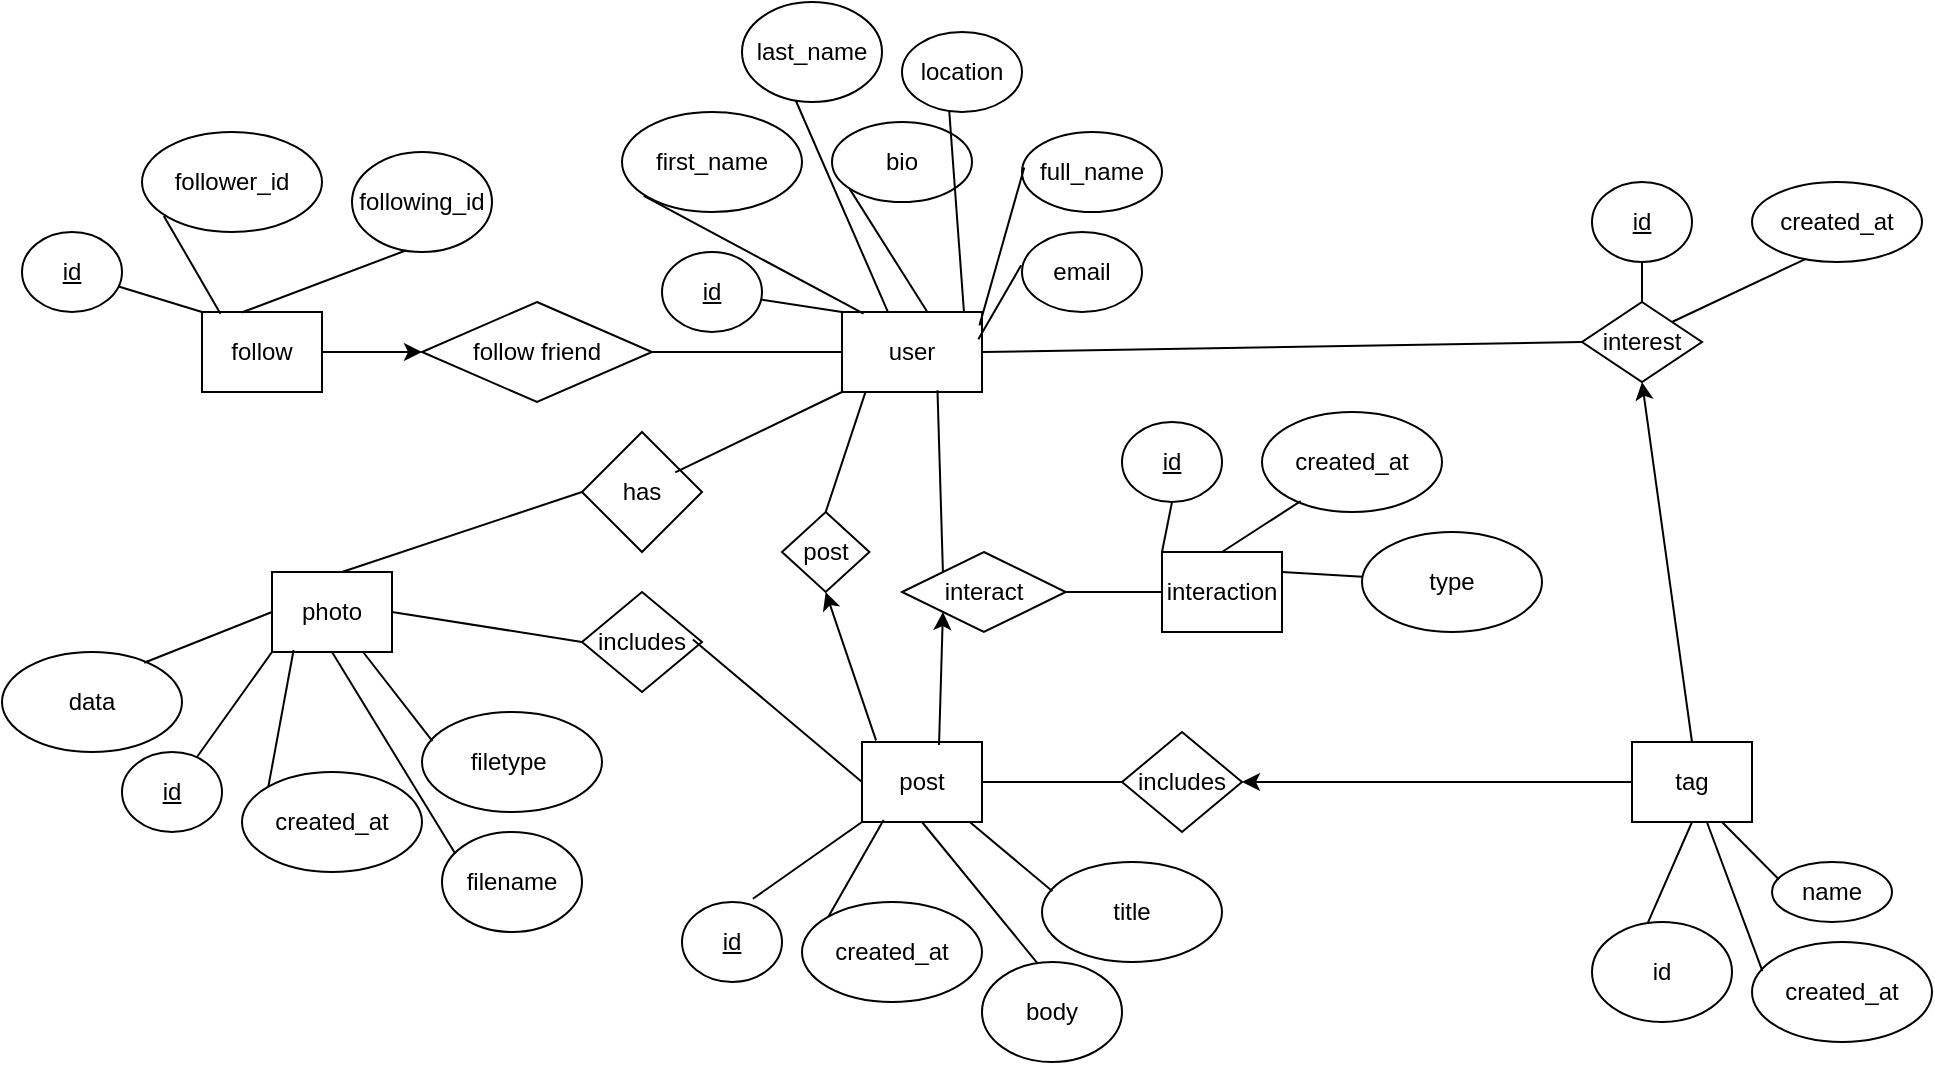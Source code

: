 <mxfile version="21.6.2" type="github">
  <diagram name="Page-1" id="vrYAkwpqKZp1YYp9rwgU">
    <mxGraphModel dx="1593" dy="920" grid="1" gridSize="10" guides="1" tooltips="1" connect="1" arrows="1" fold="1" page="1" pageScale="1" pageWidth="3300" pageHeight="4681" math="0" shadow="0">
      <root>
        <mxCell id="0" />
        <mxCell id="1" parent="0" />
        <mxCell id="j9QqmBhUmNpHWoaHyuWv-2" value="user" style="rounded=0;whiteSpace=wrap;html=1;" vertex="1" parent="1">
          <mxGeometry x="640" y="340" width="70" height="40" as="geometry" />
        </mxCell>
        <mxCell id="j9QqmBhUmNpHWoaHyuWv-3" value="first_name" style="ellipse;whiteSpace=wrap;html=1;" vertex="1" parent="1">
          <mxGeometry x="530" y="240" width="90" height="50" as="geometry" />
        </mxCell>
        <mxCell id="j9QqmBhUmNpHWoaHyuWv-4" value="last_name" style="ellipse;whiteSpace=wrap;html=1;" vertex="1" parent="1">
          <mxGeometry x="590" y="185" width="70" height="50" as="geometry" />
        </mxCell>
        <mxCell id="j9QqmBhUmNpHWoaHyuWv-5" value="full_name" style="ellipse;whiteSpace=wrap;html=1;" vertex="1" parent="1">
          <mxGeometry x="730" y="250" width="70" height="40" as="geometry" />
        </mxCell>
        <mxCell id="j9QqmBhUmNpHWoaHyuWv-6" value="email" style="ellipse;whiteSpace=wrap;html=1;" vertex="1" parent="1">
          <mxGeometry x="730" y="300" width="60" height="40" as="geometry" />
        </mxCell>
        <mxCell id="j9QqmBhUmNpHWoaHyuWv-7" value="bio" style="ellipse;whiteSpace=wrap;html=1;" vertex="1" parent="1">
          <mxGeometry x="635" y="245" width="70" height="40" as="geometry" />
        </mxCell>
        <mxCell id="j9QqmBhUmNpHWoaHyuWv-8" value="&lt;u&gt;id&lt;/u&gt;" style="ellipse;whiteSpace=wrap;html=1;" vertex="1" parent="1">
          <mxGeometry x="550" y="310" width="50" height="40" as="geometry" />
        </mxCell>
        <mxCell id="j9QqmBhUmNpHWoaHyuWv-9" value="" style="endArrow=none;html=1;rounded=0;exitX=0;exitY=0;exitDx=0;exitDy=0;" edge="1" parent="1" source="j9QqmBhUmNpHWoaHyuWv-2" target="j9QqmBhUmNpHWoaHyuWv-8">
          <mxGeometry width="50" height="50" relative="1" as="geometry">
            <mxPoint x="910" y="350" as="sourcePoint" />
            <mxPoint x="960" y="300" as="targetPoint" />
          </mxGeometry>
        </mxCell>
        <mxCell id="j9QqmBhUmNpHWoaHyuWv-10" value="" style="endArrow=none;html=1;rounded=0;exitX=0.154;exitY=0.021;exitDx=0;exitDy=0;exitPerimeter=0;entryX=0.121;entryY=0.839;entryDx=0;entryDy=0;entryPerimeter=0;" edge="1" parent="1" source="j9QqmBhUmNpHWoaHyuWv-2" target="j9QqmBhUmNpHWoaHyuWv-3">
          <mxGeometry width="50" height="50" relative="1" as="geometry">
            <mxPoint x="650" y="350" as="sourcePoint" />
            <mxPoint x="607" y="330" as="targetPoint" />
          </mxGeometry>
        </mxCell>
        <mxCell id="j9QqmBhUmNpHWoaHyuWv-11" value="" style="endArrow=none;html=1;rounded=0;exitX=0.33;exitY=0.007;exitDx=0;exitDy=0;exitPerimeter=0;entryX=0.384;entryY=0.985;entryDx=0;entryDy=0;entryPerimeter=0;" edge="1" parent="1" source="j9QqmBhUmNpHWoaHyuWv-2" target="j9QqmBhUmNpHWoaHyuWv-4">
          <mxGeometry width="50" height="50" relative="1" as="geometry">
            <mxPoint x="659" y="351" as="sourcePoint" />
            <mxPoint x="591" y="292" as="targetPoint" />
          </mxGeometry>
        </mxCell>
        <mxCell id="j9QqmBhUmNpHWoaHyuWv-12" value="" style="endArrow=none;html=1;rounded=0;exitX=0.612;exitY=0.007;exitDx=0;exitDy=0;exitPerimeter=0;entryX=0.127;entryY=0.839;entryDx=0;entryDy=0;entryPerimeter=0;" edge="1" parent="1" source="j9QqmBhUmNpHWoaHyuWv-2" target="j9QqmBhUmNpHWoaHyuWv-7">
          <mxGeometry width="50" height="50" relative="1" as="geometry">
            <mxPoint x="670" y="350" as="sourcePoint" />
            <mxPoint x="694" y="284" as="targetPoint" />
          </mxGeometry>
        </mxCell>
        <mxCell id="j9QqmBhUmNpHWoaHyuWv-13" value="" style="endArrow=none;html=1;rounded=0;exitX=0.982;exitY=0.167;exitDx=0;exitDy=0;exitPerimeter=0;entryX=0.016;entryY=0.444;entryDx=0;entryDy=0;entryPerimeter=0;" edge="1" parent="1" source="j9QqmBhUmNpHWoaHyuWv-2" target="j9QqmBhUmNpHWoaHyuWv-5">
          <mxGeometry width="50" height="50" relative="1" as="geometry">
            <mxPoint x="687" y="350" as="sourcePoint" />
            <mxPoint x="771" y="292" as="targetPoint" />
          </mxGeometry>
        </mxCell>
        <mxCell id="j9QqmBhUmNpHWoaHyuWv-14" value="" style="endArrow=none;html=1;rounded=0;exitX=0.974;exitY=0.34;exitDx=0;exitDy=0;exitPerimeter=0;entryX=-0.007;entryY=0.415;entryDx=0;entryDy=0;entryPerimeter=0;" edge="1" parent="1" source="j9QqmBhUmNpHWoaHyuWv-2" target="j9QqmBhUmNpHWoaHyuWv-6">
          <mxGeometry width="50" height="50" relative="1" as="geometry">
            <mxPoint x="709" y="357" as="sourcePoint" />
            <mxPoint x="791" y="292" as="targetPoint" />
          </mxGeometry>
        </mxCell>
        <mxCell id="j9QqmBhUmNpHWoaHyuWv-15" value="photo" style="rounded=0;whiteSpace=wrap;html=1;" vertex="1" parent="1">
          <mxGeometry x="355" y="470" width="60" height="40" as="geometry" />
        </mxCell>
        <mxCell id="j9QqmBhUmNpHWoaHyuWv-16" value="created_at" style="ellipse;whiteSpace=wrap;html=1;" vertex="1" parent="1">
          <mxGeometry x="340" y="570" width="90" height="50" as="geometry" />
        </mxCell>
        <mxCell id="j9QqmBhUmNpHWoaHyuWv-17" value="filename" style="ellipse;whiteSpace=wrap;html=1;" vertex="1" parent="1">
          <mxGeometry x="440" y="600" width="70" height="50" as="geometry" />
        </mxCell>
        <mxCell id="j9QqmBhUmNpHWoaHyuWv-18" value="data" style="ellipse;whiteSpace=wrap;html=1;" vertex="1" parent="1">
          <mxGeometry x="220" y="510" width="90" height="50" as="geometry" />
        </mxCell>
        <mxCell id="j9QqmBhUmNpHWoaHyuWv-20" value="filetype&amp;nbsp;" style="ellipse;whiteSpace=wrap;html=1;" vertex="1" parent="1">
          <mxGeometry x="430" y="540" width="90" height="50" as="geometry" />
        </mxCell>
        <mxCell id="j9QqmBhUmNpHWoaHyuWv-21" value="&lt;u&gt;id&lt;/u&gt;" style="ellipse;whiteSpace=wrap;html=1;" vertex="1" parent="1">
          <mxGeometry x="280" y="560" width="50" height="40" as="geometry" />
        </mxCell>
        <mxCell id="j9QqmBhUmNpHWoaHyuWv-22" value="" style="endArrow=none;html=1;rounded=0;exitX=0;exitY=1;exitDx=0;exitDy=0;" edge="1" parent="1" source="j9QqmBhUmNpHWoaHyuWv-15" target="j9QqmBhUmNpHWoaHyuWv-21">
          <mxGeometry width="50" height="50" relative="1" as="geometry">
            <mxPoint x="620" y="470" as="sourcePoint" />
            <mxPoint x="670" y="420" as="targetPoint" />
          </mxGeometry>
        </mxCell>
        <mxCell id="j9QqmBhUmNpHWoaHyuWv-23" value="" style="endArrow=none;html=1;rounded=0;exitX=0.18;exitY=0.975;exitDx=0;exitDy=0;exitPerimeter=0;entryX=0;entryY=0;entryDx=0;entryDy=0;" edge="1" parent="1" source="j9QqmBhUmNpHWoaHyuWv-15" target="j9QqmBhUmNpHWoaHyuWv-16">
          <mxGeometry width="50" height="50" relative="1" as="geometry">
            <mxPoint x="360" y="470" as="sourcePoint" />
            <mxPoint x="351" y="612" as="targetPoint" />
          </mxGeometry>
        </mxCell>
        <mxCell id="j9QqmBhUmNpHWoaHyuWv-24" value="" style="endArrow=none;html=1;rounded=0;exitX=0.5;exitY=1;exitDx=0;exitDy=0;entryX=0.092;entryY=0.209;entryDx=0;entryDy=0;entryPerimeter=0;" edge="1" parent="1" source="j9QqmBhUmNpHWoaHyuWv-15" target="j9QqmBhUmNpHWoaHyuWv-17">
          <mxGeometry width="50" height="50" relative="1" as="geometry">
            <mxPoint x="369" y="471" as="sourcePoint" />
            <mxPoint x="301" y="412" as="targetPoint" />
          </mxGeometry>
        </mxCell>
        <mxCell id="j9QqmBhUmNpHWoaHyuWv-25" value="" style="endArrow=none;html=1;rounded=0;entryX=0.058;entryY=0.292;entryDx=0;entryDy=0;entryPerimeter=0;" edge="1" parent="1" source="j9QqmBhUmNpHWoaHyuWv-15" target="j9QqmBhUmNpHWoaHyuWv-20">
          <mxGeometry width="50" height="50" relative="1" as="geometry">
            <mxPoint x="380" y="470" as="sourcePoint" />
            <mxPoint x="404" y="404" as="targetPoint" />
          </mxGeometry>
        </mxCell>
        <mxCell id="j9QqmBhUmNpHWoaHyuWv-26" value="" style="endArrow=none;html=1;rounded=0;exitX=0;exitY=0.5;exitDx=0;exitDy=0;entryX=0.79;entryY=0.107;entryDx=0;entryDy=0;entryPerimeter=0;" edge="1" parent="1" source="j9QqmBhUmNpHWoaHyuWv-15" target="j9QqmBhUmNpHWoaHyuWv-18">
          <mxGeometry width="50" height="50" relative="1" as="geometry">
            <mxPoint x="397" y="470" as="sourcePoint" />
            <mxPoint x="481" y="412" as="targetPoint" />
          </mxGeometry>
        </mxCell>
        <mxCell id="j9QqmBhUmNpHWoaHyuWv-28" value="location" style="ellipse;whiteSpace=wrap;html=1;" vertex="1" parent="1">
          <mxGeometry x="670" y="200" width="60" height="40" as="geometry" />
        </mxCell>
        <mxCell id="j9QqmBhUmNpHWoaHyuWv-29" value="" style="endArrow=none;html=1;rounded=0;exitX=0.871;exitY=-0.005;exitDx=0;exitDy=0;exitPerimeter=0;entryX=0.394;entryY=0.995;entryDx=0;entryDy=0;entryPerimeter=0;" edge="1" parent="1" source="j9QqmBhUmNpHWoaHyuWv-2" target="j9QqmBhUmNpHWoaHyuWv-28">
          <mxGeometry width="50" height="50" relative="1" as="geometry">
            <mxPoint x="687" y="350" as="sourcePoint" />
            <mxPoint x="699" y="294" as="targetPoint" />
          </mxGeometry>
        </mxCell>
        <mxCell id="j9QqmBhUmNpHWoaHyuWv-30" value="follow" style="rounded=0;whiteSpace=wrap;html=1;" vertex="1" parent="1">
          <mxGeometry x="320" y="340" width="60" height="40" as="geometry" />
        </mxCell>
        <mxCell id="j9QqmBhUmNpHWoaHyuWv-31" value="follower_id" style="ellipse;whiteSpace=wrap;html=1;" vertex="1" parent="1">
          <mxGeometry x="290" y="250" width="90" height="50" as="geometry" />
        </mxCell>
        <mxCell id="j9QqmBhUmNpHWoaHyuWv-32" value="following_id" style="ellipse;whiteSpace=wrap;html=1;" vertex="1" parent="1">
          <mxGeometry x="395" y="260" width="70" height="50" as="geometry" />
        </mxCell>
        <mxCell id="j9QqmBhUmNpHWoaHyuWv-35" value="&lt;u&gt;id&lt;/u&gt;" style="ellipse;whiteSpace=wrap;html=1;" vertex="1" parent="1">
          <mxGeometry x="230" y="300" width="50" height="40" as="geometry" />
        </mxCell>
        <mxCell id="j9QqmBhUmNpHWoaHyuWv-36" value="" style="endArrow=none;html=1;rounded=0;exitX=0;exitY=0;exitDx=0;exitDy=0;" edge="1" parent="1" source="j9QqmBhUmNpHWoaHyuWv-30" target="j9QqmBhUmNpHWoaHyuWv-35">
          <mxGeometry width="50" height="50" relative="1" as="geometry">
            <mxPoint x="590" y="350" as="sourcePoint" />
            <mxPoint x="640" y="300" as="targetPoint" />
          </mxGeometry>
        </mxCell>
        <mxCell id="j9QqmBhUmNpHWoaHyuWv-37" value="" style="endArrow=none;html=1;rounded=0;exitX=0.154;exitY=0.021;exitDx=0;exitDy=0;exitPerimeter=0;entryX=0.121;entryY=0.839;entryDx=0;entryDy=0;entryPerimeter=0;" edge="1" parent="1" source="j9QqmBhUmNpHWoaHyuWv-30" target="j9QqmBhUmNpHWoaHyuWv-31">
          <mxGeometry width="50" height="50" relative="1" as="geometry">
            <mxPoint x="330" y="350" as="sourcePoint" />
            <mxPoint x="287" y="330" as="targetPoint" />
          </mxGeometry>
        </mxCell>
        <mxCell id="j9QqmBhUmNpHWoaHyuWv-38" value="" style="endArrow=none;html=1;rounded=0;exitX=0.33;exitY=0.007;exitDx=0;exitDy=0;exitPerimeter=0;entryX=0.384;entryY=0.985;entryDx=0;entryDy=0;entryPerimeter=0;" edge="1" parent="1" source="j9QqmBhUmNpHWoaHyuWv-30" target="j9QqmBhUmNpHWoaHyuWv-32">
          <mxGeometry width="50" height="50" relative="1" as="geometry">
            <mxPoint x="339" y="351" as="sourcePoint" />
            <mxPoint x="271" y="292" as="targetPoint" />
          </mxGeometry>
        </mxCell>
        <mxCell id="j9QqmBhUmNpHWoaHyuWv-44" value="has" style="rhombus;whiteSpace=wrap;html=1;" vertex="1" parent="1">
          <mxGeometry x="510" y="400" width="60" height="60" as="geometry" />
        </mxCell>
        <mxCell id="j9QqmBhUmNpHWoaHyuWv-48" value="follow friend" style="rhombus;whiteSpace=wrap;html=1;" vertex="1" parent="1">
          <mxGeometry x="430" y="335" width="115" height="50" as="geometry" />
        </mxCell>
        <mxCell id="j9QqmBhUmNpHWoaHyuWv-49" value="" style="endArrow=classic;html=1;rounded=0;exitX=1;exitY=0.5;exitDx=0;exitDy=0;entryX=0;entryY=0.5;entryDx=0;entryDy=0;" edge="1" parent="1" source="j9QqmBhUmNpHWoaHyuWv-30" target="j9QqmBhUmNpHWoaHyuWv-48">
          <mxGeometry width="50" height="50" relative="1" as="geometry">
            <mxPoint x="490" y="490" as="sourcePoint" />
            <mxPoint x="540" y="440" as="targetPoint" />
          </mxGeometry>
        </mxCell>
        <mxCell id="j9QqmBhUmNpHWoaHyuWv-50" value="" style="endArrow=none;html=1;rounded=0;exitX=1;exitY=0.5;exitDx=0;exitDy=0;entryX=0;entryY=0.5;entryDx=0;entryDy=0;" edge="1" parent="1" source="j9QqmBhUmNpHWoaHyuWv-48" target="j9QqmBhUmNpHWoaHyuWv-2">
          <mxGeometry width="50" height="50" relative="1" as="geometry">
            <mxPoint x="490" y="490" as="sourcePoint" />
            <mxPoint x="540" y="440" as="targetPoint" />
          </mxGeometry>
        </mxCell>
        <mxCell id="j9QqmBhUmNpHWoaHyuWv-51" value="" style="endArrow=none;html=1;rounded=0;exitX=0.583;exitY=0;exitDx=0;exitDy=0;exitPerimeter=0;entryX=0;entryY=0.5;entryDx=0;entryDy=0;" edge="1" parent="1" source="j9QqmBhUmNpHWoaHyuWv-15" target="j9QqmBhUmNpHWoaHyuWv-44">
          <mxGeometry width="50" height="50" relative="1" as="geometry">
            <mxPoint x="660" y="470" as="sourcePoint" />
            <mxPoint x="710" y="420" as="targetPoint" />
          </mxGeometry>
        </mxCell>
        <mxCell id="j9QqmBhUmNpHWoaHyuWv-52" value="" style="endArrow=none;html=1;rounded=0;exitX=0.777;exitY=0.337;exitDx=0;exitDy=0;exitPerimeter=0;entryX=0;entryY=1;entryDx=0;entryDy=0;" edge="1" parent="1" source="j9QqmBhUmNpHWoaHyuWv-44" target="j9QqmBhUmNpHWoaHyuWv-2">
          <mxGeometry width="50" height="50" relative="1" as="geometry">
            <mxPoint x="400" y="480" as="sourcePoint" />
            <mxPoint x="520" y="440" as="targetPoint" />
          </mxGeometry>
        </mxCell>
        <mxCell id="j9QqmBhUmNpHWoaHyuWv-53" value="post" style="rounded=0;whiteSpace=wrap;html=1;" vertex="1" parent="1">
          <mxGeometry x="650" y="555" width="60" height="40" as="geometry" />
        </mxCell>
        <mxCell id="j9QqmBhUmNpHWoaHyuWv-54" value="created_at" style="ellipse;whiteSpace=wrap;html=1;" vertex="1" parent="1">
          <mxGeometry x="620" y="635" width="90" height="50" as="geometry" />
        </mxCell>
        <mxCell id="j9QqmBhUmNpHWoaHyuWv-55" value="body" style="ellipse;whiteSpace=wrap;html=1;" vertex="1" parent="1">
          <mxGeometry x="710" y="665" width="70" height="50" as="geometry" />
        </mxCell>
        <mxCell id="j9QqmBhUmNpHWoaHyuWv-56" value="title" style="ellipse;whiteSpace=wrap;html=1;" vertex="1" parent="1">
          <mxGeometry x="740" y="615" width="90" height="50" as="geometry" />
        </mxCell>
        <mxCell id="j9QqmBhUmNpHWoaHyuWv-57" value="&lt;u&gt;id&lt;/u&gt;" style="ellipse;whiteSpace=wrap;html=1;" vertex="1" parent="1">
          <mxGeometry x="560" y="635" width="50" height="40" as="geometry" />
        </mxCell>
        <mxCell id="j9QqmBhUmNpHWoaHyuWv-58" value="" style="endArrow=none;html=1;rounded=0;exitX=0;exitY=1;exitDx=0;exitDy=0;entryX=0.709;entryY=-0.04;entryDx=0;entryDy=0;entryPerimeter=0;" edge="1" parent="1" source="j9QqmBhUmNpHWoaHyuWv-53" target="j9QqmBhUmNpHWoaHyuWv-57">
          <mxGeometry width="50" height="50" relative="1" as="geometry">
            <mxPoint x="920" y="575" as="sourcePoint" />
            <mxPoint x="623.7" y="665" as="targetPoint" />
          </mxGeometry>
        </mxCell>
        <mxCell id="j9QqmBhUmNpHWoaHyuWv-59" value="" style="endArrow=none;html=1;rounded=0;exitX=0.18;exitY=0.975;exitDx=0;exitDy=0;exitPerimeter=0;entryX=0;entryY=0;entryDx=0;entryDy=0;" edge="1" parent="1" source="j9QqmBhUmNpHWoaHyuWv-53" target="j9QqmBhUmNpHWoaHyuWv-54">
          <mxGeometry width="50" height="50" relative="1" as="geometry">
            <mxPoint x="660" y="575" as="sourcePoint" />
            <mxPoint x="651" y="717" as="targetPoint" />
          </mxGeometry>
        </mxCell>
        <mxCell id="j9QqmBhUmNpHWoaHyuWv-60" value="" style="endArrow=none;html=1;rounded=0;exitX=0.5;exitY=1;exitDx=0;exitDy=0;entryX=0.397;entryY=0.014;entryDx=0;entryDy=0;entryPerimeter=0;" edge="1" parent="1" source="j9QqmBhUmNpHWoaHyuWv-53" target="j9QqmBhUmNpHWoaHyuWv-55">
          <mxGeometry width="50" height="50" relative="1" as="geometry">
            <mxPoint x="669" y="576" as="sourcePoint" />
            <mxPoint x="746.44" y="715.45" as="targetPoint" />
          </mxGeometry>
        </mxCell>
        <mxCell id="j9QqmBhUmNpHWoaHyuWv-61" value="" style="endArrow=none;html=1;rounded=0;entryX=0.058;entryY=0.292;entryDx=0;entryDy=0;entryPerimeter=0;" edge="1" parent="1" source="j9QqmBhUmNpHWoaHyuWv-53" target="j9QqmBhUmNpHWoaHyuWv-56">
          <mxGeometry width="50" height="50" relative="1" as="geometry">
            <mxPoint x="680" y="575" as="sourcePoint" />
            <mxPoint x="704" y="509" as="targetPoint" />
          </mxGeometry>
        </mxCell>
        <mxCell id="j9QqmBhUmNpHWoaHyuWv-63" value="post" style="rhombus;whiteSpace=wrap;html=1;" vertex="1" parent="1">
          <mxGeometry x="610" y="440" width="43.7" height="40" as="geometry" />
        </mxCell>
        <mxCell id="j9QqmBhUmNpHWoaHyuWv-65" value="" style="endArrow=classic;html=1;rounded=0;exitX=0.117;exitY=-0.021;exitDx=0;exitDy=0;entryX=0.5;entryY=1;entryDx=0;entryDy=0;exitPerimeter=0;" edge="1" parent="1" source="j9QqmBhUmNpHWoaHyuWv-53" target="j9QqmBhUmNpHWoaHyuWv-63">
          <mxGeometry width="50" height="50" relative="1" as="geometry">
            <mxPoint x="670" y="460" as="sourcePoint" />
            <mxPoint x="720" y="410" as="targetPoint" />
          </mxGeometry>
        </mxCell>
        <mxCell id="j9QqmBhUmNpHWoaHyuWv-66" value="" style="endArrow=none;html=1;rounded=0;exitX=0.5;exitY=0;exitDx=0;exitDy=0;entryX=0.168;entryY=0.998;entryDx=0;entryDy=0;entryPerimeter=0;" edge="1" parent="1" source="j9QqmBhUmNpHWoaHyuWv-63" target="j9QqmBhUmNpHWoaHyuWv-2">
          <mxGeometry width="50" height="50" relative="1" as="geometry">
            <mxPoint x="670" y="460" as="sourcePoint" />
            <mxPoint x="720" y="410" as="targetPoint" />
          </mxGeometry>
        </mxCell>
        <mxCell id="j9QqmBhUmNpHWoaHyuWv-67" value="includes" style="rhombus;whiteSpace=wrap;html=1;" vertex="1" parent="1">
          <mxGeometry x="510" y="480" width="60" height="50" as="geometry" />
        </mxCell>
        <mxCell id="j9QqmBhUmNpHWoaHyuWv-68" value="" style="endArrow=none;html=1;rounded=0;entryX=0;entryY=0.5;entryDx=0;entryDy=0;exitX=1;exitY=0.5;exitDx=0;exitDy=0;" edge="1" parent="1" source="j9QqmBhUmNpHWoaHyuWv-15" target="j9QqmBhUmNpHWoaHyuWv-67">
          <mxGeometry width="50" height="50" relative="1" as="geometry">
            <mxPoint x="410" y="480" as="sourcePoint" />
            <mxPoint x="520" y="440" as="targetPoint" />
          </mxGeometry>
        </mxCell>
        <mxCell id="j9QqmBhUmNpHWoaHyuWv-69" value="" style="endArrow=none;html=1;rounded=0;entryX=0;entryY=0.5;entryDx=0;entryDy=0;exitX=0.924;exitY=0.475;exitDx=0;exitDy=0;exitPerimeter=0;" edge="1" parent="1" source="j9QqmBhUmNpHWoaHyuWv-67" target="j9QqmBhUmNpHWoaHyuWv-53">
          <mxGeometry width="50" height="50" relative="1" as="geometry">
            <mxPoint x="580" y="570" as="sourcePoint" />
            <mxPoint x="520" y="570" as="targetPoint" />
          </mxGeometry>
        </mxCell>
        <mxCell id="j9QqmBhUmNpHWoaHyuWv-74" value="tag" style="rounded=0;whiteSpace=wrap;html=1;" vertex="1" parent="1">
          <mxGeometry x="1035" y="555" width="60" height="40" as="geometry" />
        </mxCell>
        <mxCell id="j9QqmBhUmNpHWoaHyuWv-75" value="id" style="ellipse;whiteSpace=wrap;html=1;" vertex="1" parent="1">
          <mxGeometry x="1015" y="645" width="70" height="50" as="geometry" />
        </mxCell>
        <mxCell id="j9QqmBhUmNpHWoaHyuWv-76" value="created_at" style="ellipse;whiteSpace=wrap;html=1;" vertex="1" parent="1">
          <mxGeometry x="1095" y="655" width="90" height="50" as="geometry" />
        </mxCell>
        <mxCell id="j9QqmBhUmNpHWoaHyuWv-77" value="" style="endArrow=none;html=1;rounded=0;exitX=0.5;exitY=1;exitDx=0;exitDy=0;entryX=0.397;entryY=0.014;entryDx=0;entryDy=0;entryPerimeter=0;" edge="1" parent="1" source="j9QqmBhUmNpHWoaHyuWv-74" target="j9QqmBhUmNpHWoaHyuWv-75">
          <mxGeometry width="50" height="50" relative="1" as="geometry">
            <mxPoint x="984" y="576" as="sourcePoint" />
            <mxPoint x="1061.44" y="715.45" as="targetPoint" />
          </mxGeometry>
        </mxCell>
        <mxCell id="j9QqmBhUmNpHWoaHyuWv-78" value="" style="endArrow=none;html=1;rounded=0;entryX=0.058;entryY=0.292;entryDx=0;entryDy=0;entryPerimeter=0;" edge="1" parent="1" source="j9QqmBhUmNpHWoaHyuWv-74" target="j9QqmBhUmNpHWoaHyuWv-76">
          <mxGeometry width="50" height="50" relative="1" as="geometry">
            <mxPoint x="995" y="575" as="sourcePoint" />
            <mxPoint x="1019" y="509" as="targetPoint" />
          </mxGeometry>
        </mxCell>
        <mxCell id="j9QqmBhUmNpHWoaHyuWv-79" value="name" style="ellipse;whiteSpace=wrap;html=1;" vertex="1" parent="1">
          <mxGeometry x="1105" y="615" width="60" height="30" as="geometry" />
        </mxCell>
        <mxCell id="j9QqmBhUmNpHWoaHyuWv-80" value="" style="endArrow=none;html=1;rounded=0;entryX=0.058;entryY=0.292;entryDx=0;entryDy=0;entryPerimeter=0;exitX=0.75;exitY=1;exitDx=0;exitDy=0;" edge="1" parent="1" target="j9QqmBhUmNpHWoaHyuWv-79" source="j9QqmBhUmNpHWoaHyuWv-74">
          <mxGeometry width="50" height="50" relative="1" as="geometry">
            <mxPoint x="1105" y="585" as="sourcePoint" />
            <mxPoint x="1105" y="499" as="targetPoint" />
          </mxGeometry>
        </mxCell>
        <mxCell id="j9QqmBhUmNpHWoaHyuWv-82" value="includes" style="rhombus;whiteSpace=wrap;html=1;" vertex="1" parent="1">
          <mxGeometry x="780" y="550" width="60" height="50" as="geometry" />
        </mxCell>
        <mxCell id="j9QqmBhUmNpHWoaHyuWv-83" value="" style="endArrow=none;html=1;rounded=0;entryX=0;entryY=0.5;entryDx=0;entryDy=0;exitX=1;exitY=0.5;exitDx=0;exitDy=0;" edge="1" parent="1" source="j9QqmBhUmNpHWoaHyuWv-53" target="j9QqmBhUmNpHWoaHyuWv-82">
          <mxGeometry width="50" height="50" relative="1" as="geometry">
            <mxPoint x="590" y="580" as="sourcePoint" />
            <mxPoint x="660" y="585" as="targetPoint" />
          </mxGeometry>
        </mxCell>
        <mxCell id="j9QqmBhUmNpHWoaHyuWv-84" value="" style="endArrow=classic;html=1;rounded=0;exitX=0;exitY=0.5;exitDx=0;exitDy=0;entryX=1;entryY=0.5;entryDx=0;entryDy=0;" edge="1" parent="1" source="j9QqmBhUmNpHWoaHyuWv-74" target="j9QqmBhUmNpHWoaHyuWv-82">
          <mxGeometry width="50" height="50" relative="1" as="geometry">
            <mxPoint x="670" y="460" as="sourcePoint" />
            <mxPoint x="720" y="410" as="targetPoint" />
          </mxGeometry>
        </mxCell>
        <mxCell id="j9QqmBhUmNpHWoaHyuWv-85" value="interest" style="rhombus;whiteSpace=wrap;html=1;" vertex="1" parent="1">
          <mxGeometry x="1010" y="335" width="60" height="40" as="geometry" />
        </mxCell>
        <mxCell id="j9QqmBhUmNpHWoaHyuWv-86" value="" style="endArrow=none;html=1;rounded=0;exitX=1;exitY=0.5;exitDx=0;exitDy=0;entryX=0;entryY=0.5;entryDx=0;entryDy=0;" edge="1" parent="1" source="j9QqmBhUmNpHWoaHyuWv-2" target="j9QqmBhUmNpHWoaHyuWv-85">
          <mxGeometry width="50" height="50" relative="1" as="geometry">
            <mxPoint x="567" y="430" as="sourcePoint" />
            <mxPoint x="650" y="390" as="targetPoint" />
          </mxGeometry>
        </mxCell>
        <mxCell id="j9QqmBhUmNpHWoaHyuWv-89" value="&lt;u&gt;id&lt;/u&gt;" style="ellipse;whiteSpace=wrap;html=1;" vertex="1" parent="1">
          <mxGeometry x="1015" y="275" width="50" height="40" as="geometry" />
        </mxCell>
        <mxCell id="j9QqmBhUmNpHWoaHyuWv-90" value="" style="endArrow=none;html=1;rounded=0;exitX=0.5;exitY=0;exitDx=0;exitDy=0;" edge="1" parent="1" source="j9QqmBhUmNpHWoaHyuWv-85" target="j9QqmBhUmNpHWoaHyuWv-89">
          <mxGeometry width="50" height="50" relative="1" as="geometry">
            <mxPoint x="1030" y="255.0" as="sourcePoint" />
            <mxPoint x="1350" y="215" as="targetPoint" />
          </mxGeometry>
        </mxCell>
        <mxCell id="j9QqmBhUmNpHWoaHyuWv-93" value="" style="endArrow=classic;html=1;rounded=0;entryX=0.5;entryY=1;entryDx=0;entryDy=0;exitX=0.5;exitY=0;exitDx=0;exitDy=0;" edge="1" parent="1" source="j9QqmBhUmNpHWoaHyuWv-74" target="j9QqmBhUmNpHWoaHyuWv-85">
          <mxGeometry width="50" height="50" relative="1" as="geometry">
            <mxPoint x="1049" y="480" as="sourcePoint" />
            <mxPoint x="1049.62" y="415" as="targetPoint" />
          </mxGeometry>
        </mxCell>
        <mxCell id="j9QqmBhUmNpHWoaHyuWv-94" value="created_at" style="ellipse;whiteSpace=wrap;html=1;" vertex="1" parent="1">
          <mxGeometry x="1095" y="275" width="85" height="40" as="geometry" />
        </mxCell>
        <mxCell id="j9QqmBhUmNpHWoaHyuWv-95" value="" style="endArrow=none;html=1;rounded=0;exitX=1;exitY=0;exitDx=0;exitDy=0;entryX=0.317;entryY=0.96;entryDx=0;entryDy=0;entryPerimeter=0;" edge="1" parent="1" source="j9QqmBhUmNpHWoaHyuWv-85" target="j9QqmBhUmNpHWoaHyuWv-94">
          <mxGeometry width="50" height="50" relative="1" as="geometry">
            <mxPoint x="1050" y="345" as="sourcePoint" />
            <mxPoint x="1050" y="325" as="targetPoint" />
          </mxGeometry>
        </mxCell>
        <mxCell id="j9QqmBhUmNpHWoaHyuWv-96" value="interact" style="rhombus;whiteSpace=wrap;html=1;" vertex="1" parent="1">
          <mxGeometry x="670" y="460" width="81.85" height="40" as="geometry" />
        </mxCell>
        <mxCell id="j9QqmBhUmNpHWoaHyuWv-97" value="" style="endArrow=none;html=1;rounded=0;exitX=0;exitY=0;exitDx=0;exitDy=0;entryX=0.682;entryY=0.979;entryDx=0;entryDy=0;entryPerimeter=0;" edge="1" parent="1" source="j9QqmBhUmNpHWoaHyuWv-96" target="j9QqmBhUmNpHWoaHyuWv-2">
          <mxGeometry width="50" height="50" relative="1" as="geometry">
            <mxPoint x="658" y="420" as="sourcePoint" />
            <mxPoint x="662" y="390" as="targetPoint" />
          </mxGeometry>
        </mxCell>
        <mxCell id="j9QqmBhUmNpHWoaHyuWv-98" value="" style="endArrow=classic;html=1;rounded=0;exitX=0.642;exitY=0.037;exitDx=0;exitDy=0;entryX=0;entryY=1;entryDx=0;entryDy=0;exitPerimeter=0;" edge="1" parent="1" source="j9QqmBhUmNpHWoaHyuWv-53" target="j9QqmBhUmNpHWoaHyuWv-96">
          <mxGeometry width="50" height="50" relative="1" as="geometry">
            <mxPoint x="657" y="499" as="sourcePoint" />
            <mxPoint x="658" y="460" as="targetPoint" />
          </mxGeometry>
        </mxCell>
        <mxCell id="j9QqmBhUmNpHWoaHyuWv-99" value="interaction" style="rounded=0;whiteSpace=wrap;html=1;" vertex="1" parent="1">
          <mxGeometry x="800" y="460" width="60" height="40" as="geometry" />
        </mxCell>
        <mxCell id="j9QqmBhUmNpHWoaHyuWv-100" value="" style="endArrow=none;html=1;rounded=0;exitX=1;exitY=0.5;exitDx=0;exitDy=0;entryX=0;entryY=0.5;entryDx=0;entryDy=0;" edge="1" parent="1" source="j9QqmBhUmNpHWoaHyuWv-96" target="j9QqmBhUmNpHWoaHyuWv-99">
          <mxGeometry width="50" height="50" relative="1" as="geometry">
            <mxPoint x="400" y="480" as="sourcePoint" />
            <mxPoint x="520" y="440" as="targetPoint" />
          </mxGeometry>
        </mxCell>
        <mxCell id="j9QqmBhUmNpHWoaHyuWv-101" value="&lt;u&gt;id&lt;/u&gt;" style="ellipse;whiteSpace=wrap;html=1;" vertex="1" parent="1">
          <mxGeometry x="780" y="395" width="50" height="40" as="geometry" />
        </mxCell>
        <mxCell id="j9QqmBhUmNpHWoaHyuWv-102" value="created_at" style="ellipse;whiteSpace=wrap;html=1;" vertex="1" parent="1">
          <mxGeometry x="850" y="390" width="90" height="50" as="geometry" />
        </mxCell>
        <mxCell id="j9QqmBhUmNpHWoaHyuWv-103" value="type" style="ellipse;whiteSpace=wrap;html=1;" vertex="1" parent="1">
          <mxGeometry x="900" y="450" width="90" height="50" as="geometry" />
        </mxCell>
        <mxCell id="j9QqmBhUmNpHWoaHyuWv-104" value="" style="endArrow=none;html=1;rounded=0;exitX=0;exitY=0;exitDx=0;exitDy=0;entryX=0.5;entryY=1;entryDx=0;entryDy=0;" edge="1" parent="1" source="j9QqmBhUmNpHWoaHyuWv-99" target="j9QqmBhUmNpHWoaHyuWv-101">
          <mxGeometry width="50" height="50" relative="1" as="geometry">
            <mxPoint x="700" y="480" as="sourcePoint" />
            <mxPoint x="698" y="409" as="targetPoint" />
          </mxGeometry>
        </mxCell>
        <mxCell id="j9QqmBhUmNpHWoaHyuWv-105" value="" style="endArrow=none;html=1;rounded=0;exitX=0.5;exitY=0;exitDx=0;exitDy=0;entryX=0.215;entryY=0.891;entryDx=0;entryDy=0;entryPerimeter=0;" edge="1" parent="1" source="j9QqmBhUmNpHWoaHyuWv-99" target="j9QqmBhUmNpHWoaHyuWv-102">
          <mxGeometry width="50" height="50" relative="1" as="geometry">
            <mxPoint x="810" y="470" as="sourcePoint" />
            <mxPoint x="815" y="445" as="targetPoint" />
          </mxGeometry>
        </mxCell>
        <mxCell id="j9QqmBhUmNpHWoaHyuWv-106" value="" style="endArrow=none;html=1;rounded=0;exitX=1;exitY=0.25;exitDx=0;exitDy=0;" edge="1" parent="1" source="j9QqmBhUmNpHWoaHyuWv-99" target="j9QqmBhUmNpHWoaHyuWv-103">
          <mxGeometry width="50" height="50" relative="1" as="geometry">
            <mxPoint x="840" y="470" as="sourcePoint" />
            <mxPoint x="879" y="445" as="targetPoint" />
          </mxGeometry>
        </mxCell>
      </root>
    </mxGraphModel>
  </diagram>
</mxfile>
